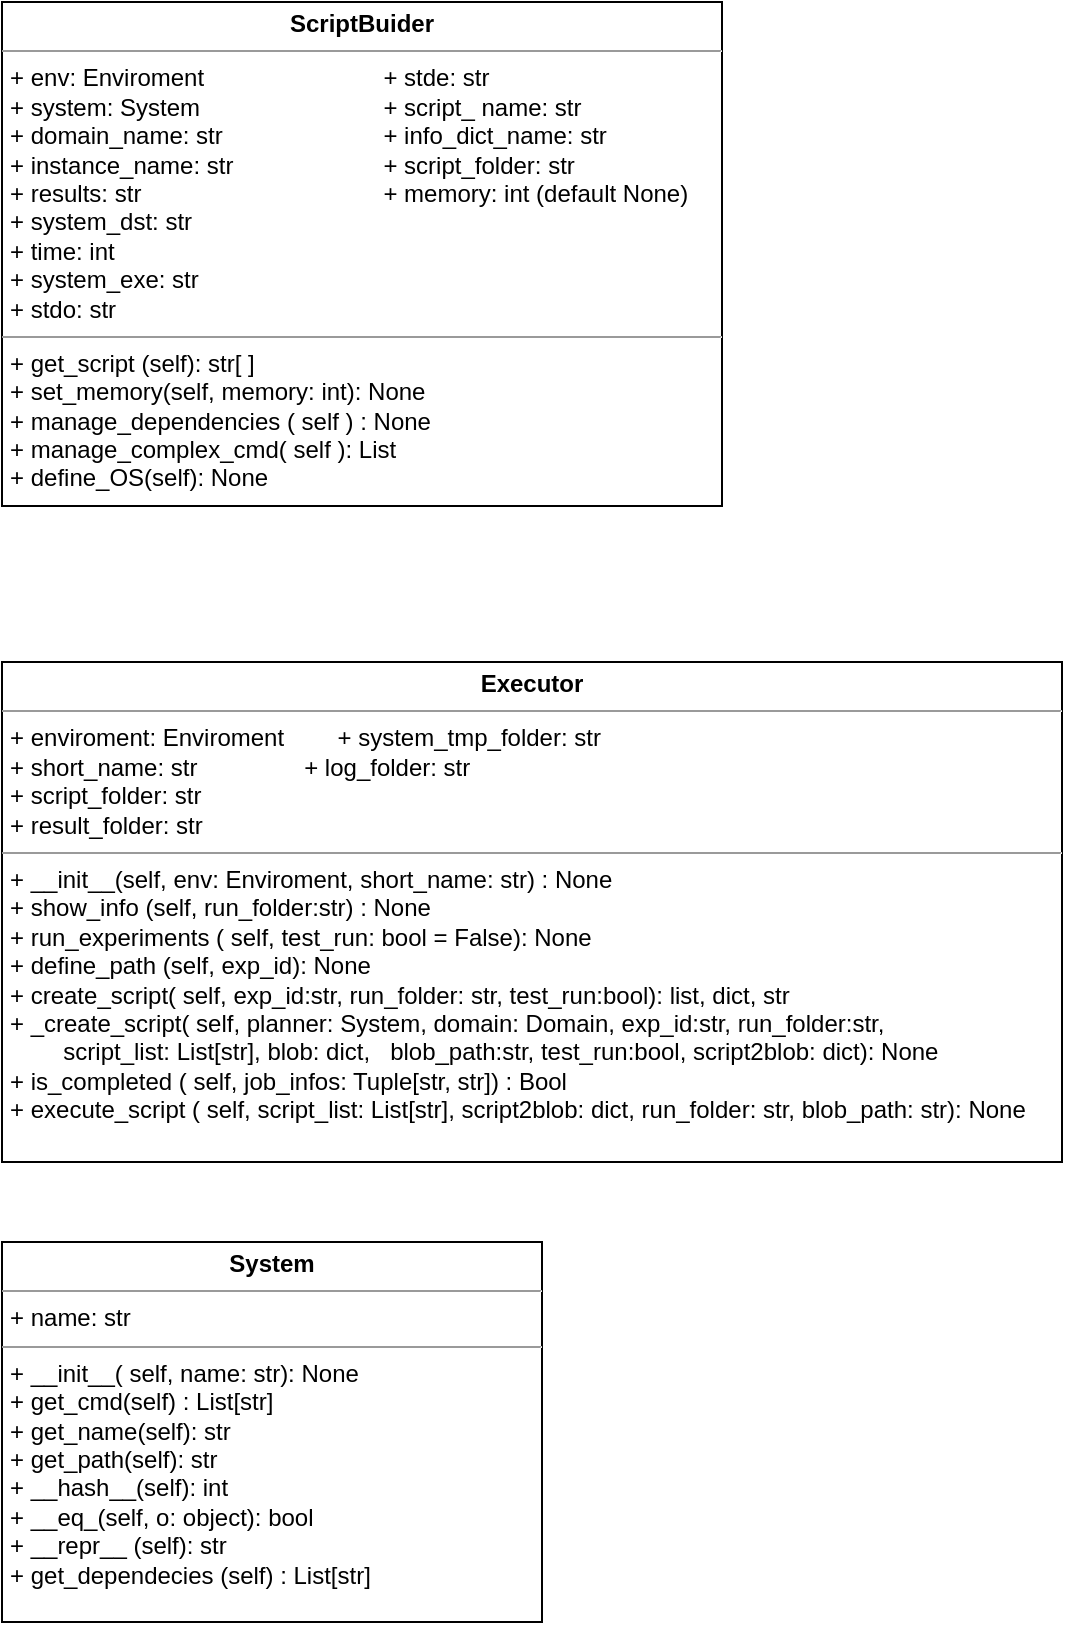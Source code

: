 <mxfile version="22.1.0" type="github">
  <diagram id="C5RBs43oDa-KdzZeNtuy" name="Page-1">
    <mxGraphModel dx="954" dy="610" grid="1" gridSize="10" guides="1" tooltips="1" connect="1" arrows="1" fold="1" page="1" pageScale="1" pageWidth="827" pageHeight="1169" math="0" shadow="0">
      <root>
        <mxCell id="WIyWlLk6GJQsqaUBKTNV-0" />
        <mxCell id="WIyWlLk6GJQsqaUBKTNV-1" parent="WIyWlLk6GJQsqaUBKTNV-0" />
        <mxCell id="jto_eg78l7eu2tc0QIZQ-4" value="&lt;p style=&quot;margin:0px;margin-top:4px;text-align:center;&quot;&gt;&lt;b&gt;ScriptBuider&lt;/b&gt;&lt;/p&gt;&lt;hr size=&quot;1&quot;&gt;&lt;p style=&quot;margin:0px;margin-left:4px;&quot;&gt;+ env: Enviroment&lt;span style=&quot;white-space: pre;&quot;&gt;&#x9;&lt;/span&gt;&lt;span style=&quot;white-space: pre;&quot;&gt;&#x9;&lt;/span&gt;&lt;span style=&quot;white-space: pre;&quot;&gt;&#x9;&lt;/span&gt;&lt;span style=&quot;white-space: pre;&quot;&gt;&#x9;&lt;/span&gt;+ stde: str&lt;/p&gt;&lt;p style=&quot;margin:0px;margin-left:4px;&quot;&gt;&lt;span style=&quot;background-color: initial;&quot;&gt;+ system: System&lt;span style=&quot;white-space: pre;&quot;&gt;&#x9;&lt;/span&gt;&lt;span style=&quot;white-space: pre;&quot;&gt;&#x9;&lt;/span&gt;&lt;span style=&quot;white-space: pre;&quot;&gt;&#x9;&lt;/span&gt;&lt;span style=&quot;white-space: pre;&quot;&gt;&#x9;&lt;/span&gt;+ script_ name: str&lt;/span&gt;&lt;br&gt;&lt;/p&gt;&lt;p style=&quot;margin:0px;margin-left:4px;&quot;&gt;+ domain_name: str&lt;span style=&quot;white-space: pre;&quot;&gt;&#x9;&lt;/span&gt;&lt;span style=&quot;white-space: pre;&quot;&gt;&#x9;&lt;/span&gt;&lt;span style=&quot;white-space: pre;&quot;&gt;&#x9;&lt;/span&gt;+ info_dict_name: str&lt;/p&gt;&lt;p style=&quot;margin:0px;margin-left:4px;&quot;&gt;+ instance_name: str&lt;span style=&quot;white-space: pre;&quot;&gt;&#x9;&lt;/span&gt;&lt;span style=&quot;white-space: pre;&quot;&gt;&#x9;&lt;/span&gt;&lt;span style=&quot;white-space: pre;&quot;&gt;&#x9;&lt;/span&gt;+ script_folder: str&lt;/p&gt;&lt;p style=&quot;margin:0px;margin-left:4px;&quot;&gt;+ results: str&lt;span style=&quot;white-space: pre;&quot;&gt;&#x9;&lt;/span&gt;&lt;span style=&quot;white-space: pre;&quot;&gt;&#x9;&lt;/span&gt;&lt;span style=&quot;white-space: pre;&quot;&gt;&#x9;&lt;/span&gt;&lt;span style=&quot;white-space: pre;&quot;&gt;&#x9;&lt;/span&gt;&lt;span style=&quot;white-space: pre;&quot;&gt;&#x9;&lt;/span&gt;+ memory: int (default None)&lt;/p&gt;&lt;p style=&quot;margin:0px;margin-left:4px;&quot;&gt;+ system_dst: str&lt;span style=&quot;white-space: pre;&quot;&gt;&#x9;&lt;/span&gt;&lt;span style=&quot;white-space: pre;&quot;&gt;&#x9;&lt;/span&gt;&lt;span style=&quot;white-space: pre;&quot;&gt;&#x9;&lt;/span&gt;&lt;span style=&quot;white-space: pre;&quot;&gt;&#x9;&lt;/span&gt;&lt;/p&gt;&lt;p style=&quot;margin:0px;margin-left:4px;&quot;&gt;+ time: int&lt;/p&gt;&lt;p style=&quot;margin:0px;margin-left:4px;&quot;&gt;+ system_exe: str&lt;/p&gt;&lt;p style=&quot;margin:0px;margin-left:4px;&quot;&gt;+ stdo: str&lt;/p&gt;&lt;hr size=&quot;1&quot;&gt;&lt;p style=&quot;margin:0px;margin-left:4px;&quot;&gt;+ get_script (self): str[ ]&lt;/p&gt;&lt;p style=&quot;margin:0px;margin-left:4px;&quot;&gt;+ set_memory(self, memory: int): None&lt;/p&gt;&lt;p style=&quot;margin:0px;margin-left:4px;&quot;&gt;+ manage_dependencies ( self ) : None&lt;/p&gt;&lt;p style=&quot;margin:0px;margin-left:4px;&quot;&gt;+ manage_complex_cmd( self ): List&lt;/p&gt;&lt;p style=&quot;margin:0px;margin-left:4px;&quot;&gt;+ define_OS(self): None&lt;/p&gt;" style="verticalAlign=top;align=left;overflow=fill;fontSize=12;fontFamily=Helvetica;html=1;whiteSpace=wrap;" vertex="1" parent="WIyWlLk6GJQsqaUBKTNV-1">
          <mxGeometry x="20" y="40" width="360" height="252" as="geometry" />
        </mxCell>
        <mxCell id="jto_eg78l7eu2tc0QIZQ-5" value="&lt;p style=&quot;margin:0px;margin-top:4px;text-align:center;&quot;&gt;&lt;b&gt;Executor&lt;/b&gt;&lt;/p&gt;&lt;hr size=&quot;1&quot;&gt;&lt;p style=&quot;margin:0px;margin-left:4px;&quot;&gt;+ enviroment: Enviroment&lt;span style=&quot;&quot;&gt;&lt;span style=&quot;&quot;&gt;&amp;nbsp;&amp;nbsp;&amp;nbsp;&amp;nbsp;&lt;/span&gt;&lt;/span&gt;&lt;span style=&quot;&quot;&gt;&lt;span style=&quot;&quot;&gt;&amp;nbsp;&amp;nbsp;&amp;nbsp;&amp;nbsp;&lt;/span&gt;&lt;/span&gt;+ system_tmp_folder: str&lt;/p&gt;&lt;p style=&quot;margin:0px;margin-left:4px;&quot;&gt;+ short_name: str&lt;span style=&quot;&quot;&gt;&lt;span style=&quot;&quot;&gt;&amp;nbsp;&amp;nbsp;&amp;nbsp;&amp;nbsp;&lt;/span&gt;&lt;/span&gt;&lt;span style=&quot;&quot;&gt;&lt;span style=&quot;&quot;&gt;&amp;nbsp;&amp;nbsp;&amp;nbsp;&amp;nbsp;&lt;/span&gt;&lt;/span&gt;&lt;span style=&quot;&quot;&gt;&lt;span style=&quot;&quot;&gt;&amp;nbsp;&amp;nbsp;&amp;nbsp;&amp;nbsp;&lt;/span&gt;&lt;/span&gt;&lt;span style=&quot;&quot;&gt;&lt;span style=&quot;&quot;&gt;&amp;nbsp;&amp;nbsp;&amp;nbsp;&amp;nbsp;&lt;/span&gt;&lt;/span&gt;+ log_folder: str&lt;/p&gt;&lt;p style=&quot;margin:0px;margin-left:4px;&quot;&gt;+ script_folder: str&lt;span style=&quot;&quot;&gt;&lt;span style=&quot;&quot;&gt;&amp;nbsp;&amp;nbsp;&amp;nbsp;&amp;nbsp;&lt;/span&gt;&lt;/span&gt;&lt;span style=&quot;&quot;&gt;&lt;span style=&quot;&quot;&gt;&amp;nbsp;&amp;nbsp;&amp;nbsp;&amp;nbsp;&lt;/span&gt;&lt;/span&gt;&lt;span style=&quot;&quot;&gt;&lt;span style=&quot;&quot;&gt;&amp;nbsp;&amp;nbsp;&amp;nbsp;&amp;nbsp;&lt;/span&gt;&lt;/span&gt;&lt;span style=&quot;&quot;&gt;&lt;span style=&quot;&quot;&gt;&amp;nbsp;&amp;nbsp;&amp;nbsp;&amp;nbsp;&lt;/span&gt;&lt;/span&gt;&lt;/p&gt;&lt;p style=&quot;margin:0px;margin-left:4px;&quot;&gt;+ result_folder: str&lt;span style=&quot;&quot;&gt;&lt;span style=&quot;&quot;&gt;&amp;nbsp;&amp;nbsp;&amp;nbsp;&amp;nbsp;&lt;/span&gt;&lt;/span&gt;&lt;span style=&quot;&quot;&gt;&lt;span style=&quot;&quot;&gt;&amp;nbsp;&amp;nbsp;&amp;nbsp;&amp;nbsp;&lt;/span&gt;&lt;/span&gt;&lt;span style=&quot;&quot;&gt;&lt;span style=&quot;&quot;&gt;&amp;nbsp;&amp;nbsp;&amp;nbsp;&amp;nbsp;&lt;/span&gt;&lt;/span&gt;&lt;span style=&quot;&quot;&gt;&lt;span style=&quot;&quot;&gt;&amp;nbsp;&amp;nbsp;&amp;nbsp;&amp;nbsp;&lt;/span&gt;&lt;/span&gt;&lt;/p&gt;&lt;hr size=&quot;1&quot;&gt;&lt;p style=&quot;margin:0px;margin-left:4px;&quot;&gt;+ __init__(self, env: Enviroment, short_name: str) : None&lt;/p&gt;&lt;p style=&quot;margin:0px;margin-left:4px;&quot;&gt;+ show_info (self, run_folder:str) : None&lt;/p&gt;&lt;p style=&quot;margin:0px;margin-left:4px;&quot;&gt;+ run_experiments ( self, test_run: bool = False): None&lt;/p&gt;&lt;p style=&quot;margin:0px;margin-left:4px;&quot;&gt;+ define_path (self, exp_id): None&lt;/p&gt;&lt;p style=&quot;margin:0px;margin-left:4px;&quot;&gt;+ create_script( self, exp_id:str, run_folder: str, test_run:bool): list, dict, str&lt;/p&gt;&lt;p style=&quot;margin:0px;margin-left:4px;&quot;&gt;+ _create_script( self, planner: System, domain: Domain, exp_id:str, run_folder:str,&amp;nbsp;&lt;/p&gt;&lt;p style=&quot;margin:0px;margin-left:4px;&quot;&gt;&lt;span style=&quot;white-space: pre;&quot;&gt;&#x9;&lt;/span&gt;script_list: List[str],&amp;nbsp;&lt;span style=&quot;background-color: initial;&quot;&gt;blob: dict,&amp;nbsp;&lt;/span&gt;&lt;span style=&quot;background-color: initial;&quot;&gt;&amp;nbsp; blob_path:str, test_run:bool, script2blob: dict): None&lt;/span&gt;&lt;/p&gt;&lt;p style=&quot;margin:0px;margin-left:4px;&quot;&gt;+ is_completed ( self, job_infos: Tuple[str, str]) : Bool&lt;/p&gt;&lt;p style=&quot;margin:0px;margin-left:4px;&quot;&gt;+ execute_script ( self, script_list: List[str], script2blob: dict, run_folder: str, blob_path: str): None&lt;/p&gt;" style="verticalAlign=top;align=left;overflow=fill;fontSize=12;fontFamily=Helvetica;html=1;whiteSpace=wrap;" vertex="1" parent="WIyWlLk6GJQsqaUBKTNV-1">
          <mxGeometry x="20" y="370" width="530" height="250" as="geometry" />
        </mxCell>
        <mxCell id="jto_eg78l7eu2tc0QIZQ-6" value="&lt;p style=&quot;margin:0px;margin-top:4px;text-align:center;&quot;&gt;&lt;b&gt;System&lt;/b&gt;&lt;/p&gt;&lt;hr size=&quot;1&quot;&gt;&lt;p style=&quot;margin:0px;margin-left:4px;&quot;&gt;+ name: str&lt;/p&gt;&lt;hr size=&quot;1&quot;&gt;&lt;p style=&quot;margin:0px;margin-left:4px;&quot;&gt;+ __init__( self, name: str): None&lt;/p&gt;&lt;p style=&quot;margin:0px;margin-left:4px;&quot;&gt;+ get_cmd(self) : List[str]&lt;/p&gt;&lt;p style=&quot;margin:0px;margin-left:4px;&quot;&gt;+ get_name(self): str&lt;/p&gt;&lt;p style=&quot;margin:0px;margin-left:4px;&quot;&gt;+ get_path(self): str&lt;/p&gt;&lt;p style=&quot;margin:0px;margin-left:4px;&quot;&gt;+ __hash__(self): int&lt;/p&gt;&lt;p style=&quot;margin:0px;margin-left:4px;&quot;&gt;+ __eq_(self, o: object): bool&lt;/p&gt;&lt;p style=&quot;margin:0px;margin-left:4px;&quot;&gt;+ __repr__ (self): str&lt;/p&gt;&lt;p style=&quot;margin:0px;margin-left:4px;&quot;&gt;+ get_dependecies (self) : List[str]&lt;/p&gt;" style="verticalAlign=top;align=left;overflow=fill;fontSize=12;fontFamily=Helvetica;html=1;whiteSpace=wrap;" vertex="1" parent="WIyWlLk6GJQsqaUBKTNV-1">
          <mxGeometry x="20" y="660" width="270" height="190" as="geometry" />
        </mxCell>
      </root>
    </mxGraphModel>
  </diagram>
</mxfile>
